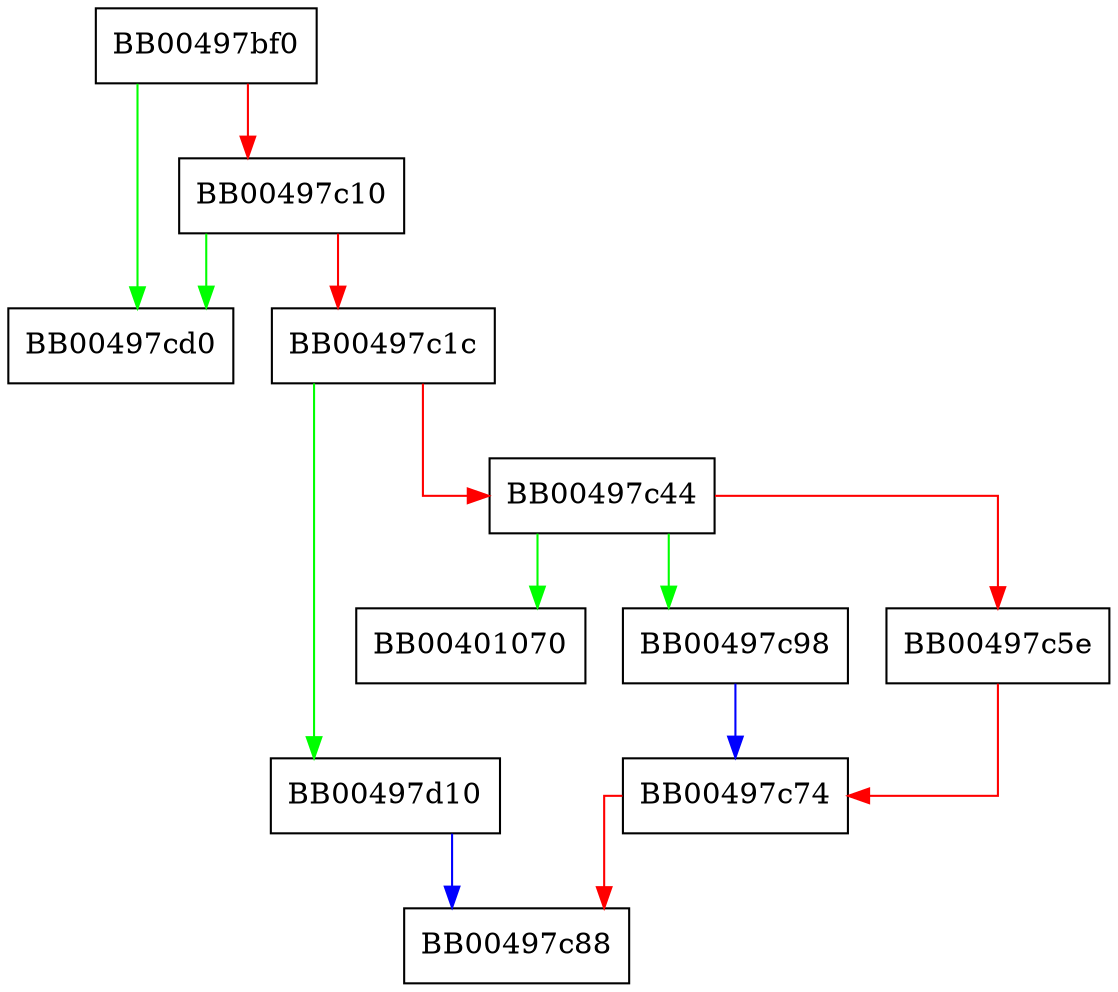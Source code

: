 digraph SSL_CTX_use_serverinfo {
  node [shape="box"];
  graph [splines=ortho];
  BB00497bf0 -> BB00497cd0 [color="green"];
  BB00497bf0 -> BB00497c10 [color="red"];
  BB00497c10 -> BB00497cd0 [color="green"];
  BB00497c10 -> BB00497c1c [color="red"];
  BB00497c1c -> BB00497d10 [color="green"];
  BB00497c1c -> BB00497c44 [color="red"];
  BB00497c44 -> BB00401070 [color="green"];
  BB00497c44 -> BB00497c98 [color="green"];
  BB00497c44 -> BB00497c5e [color="red"];
  BB00497c5e -> BB00497c74 [color="red"];
  BB00497c74 -> BB00497c88 [color="red"];
  BB00497c98 -> BB00497c74 [color="blue"];
  BB00497d10 -> BB00497c88 [color="blue"];
}